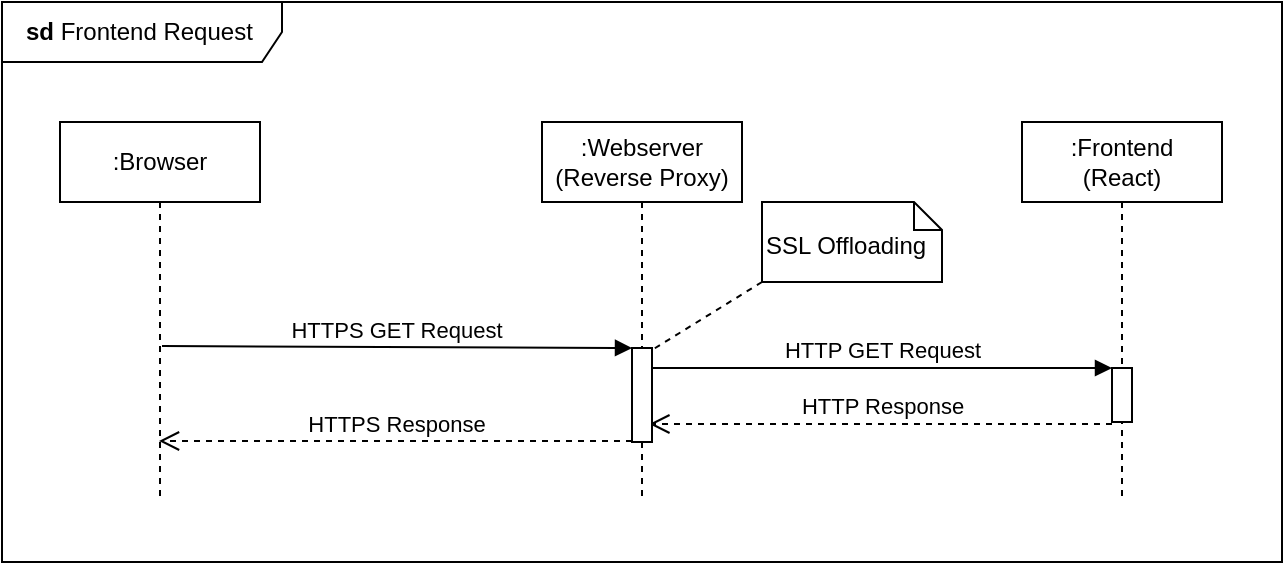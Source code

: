 <mxfile version="12.9.7" type="device"><diagram id="XcQv102p2kQ3DW4gVsZR" name="Page-1"><mxGraphModel dx="1163" dy="673" grid="1" gridSize="10" guides="1" tooltips="1" connect="1" arrows="1" fold="1" page="1" pageScale="1" pageWidth="827" pageHeight="1169" math="0" shadow="0"><root><mxCell id="0"/><mxCell id="1" parent="0"/><mxCell id="Q8wjXRVlgArIjfCmUKsD-27" value="&lt;b&gt;sd&lt;/b&gt; Frontend Request" style="shape=umlFrame;whiteSpace=wrap;html=1;width=140;height=30;align=left;spacingLeft=10;" vertex="1" parent="1"><mxGeometry x="40" y="40" width="640" height="280" as="geometry"/></mxCell><mxCell id="Q8wjXRVlgArIjfCmUKsD-3" value=":Browser" style="shape=umlLifeline;perimeter=lifelinePerimeter;whiteSpace=wrap;html=1;container=1;collapsible=0;recursiveResize=0;outlineConnect=0;" vertex="1" parent="1"><mxGeometry x="69" y="100" width="100" height="190" as="geometry"/></mxCell><mxCell id="Q8wjXRVlgArIjfCmUKsD-4" value=":Webserver (Reverse Proxy)" style="shape=umlLifeline;perimeter=lifelinePerimeter;whiteSpace=wrap;html=1;container=1;collapsible=0;recursiveResize=0;outlineConnect=0;" vertex="1" parent="1"><mxGeometry x="310" y="100" width="100" height="190" as="geometry"/></mxCell><mxCell id="Q8wjXRVlgArIjfCmUKsD-8" value="" style="html=1;points=[];perimeter=orthogonalPerimeter;" vertex="1" parent="Q8wjXRVlgArIjfCmUKsD-4"><mxGeometry x="45" y="113" width="10" height="10" as="geometry"/></mxCell><mxCell id="Q8wjXRVlgArIjfCmUKsD-9" value=":Frontend&lt;br&gt;(React)" style="shape=umlLifeline;perimeter=lifelinePerimeter;whiteSpace=wrap;html=1;container=1;collapsible=0;recursiveResize=0;outlineConnect=0;" vertex="1" parent="1"><mxGeometry x="550" y="100" width="100" height="190" as="geometry"/></mxCell><mxCell id="Q8wjXRVlgArIjfCmUKsD-10" value="" style="html=1;points=[];perimeter=orthogonalPerimeter;" vertex="1" parent="Q8wjXRVlgArIjfCmUKsD-9"><mxGeometry x="45" y="123" width="10" height="27" as="geometry"/></mxCell><mxCell id="Q8wjXRVlgArIjfCmUKsD-13" value="HTTP Response" style="html=1;verticalAlign=bottom;endArrow=open;dashed=1;endSize=8;entryX=0.867;entryY=0.1;entryDx=0;entryDy=0;entryPerimeter=0;" edge="1" parent="1"><mxGeometry relative="1" as="geometry"><mxPoint x="363.67" y="251" as="targetPoint"/><mxPoint x="595" y="251" as="sourcePoint"/></mxGeometry></mxCell><mxCell id="Q8wjXRVlgArIjfCmUKsD-14" value="HTTP GET Request" style="html=1;verticalAlign=bottom;endArrow=block;entryX=0;entryY=0;" edge="1" parent="1" source="Q8wjXRVlgArIjfCmUKsD-8" target="Q8wjXRVlgArIjfCmUKsD-10"><mxGeometry relative="1" as="geometry"><mxPoint x="399.667" y="223" as="sourcePoint"/></mxGeometry></mxCell><mxCell id="Q8wjXRVlgArIjfCmUKsD-17" value="&lt;br&gt;SSL Offloading" style="shape=note;whiteSpace=wrap;html=1;size=14;verticalAlign=top;align=left;spacingTop=-6;" vertex="1" parent="1"><mxGeometry x="420" y="140" width="90" height="40" as="geometry"/></mxCell><mxCell id="Q8wjXRVlgArIjfCmUKsD-18" value="" style="html=1;verticalAlign=bottom;endArrow=none;dashed=1;endSize=8;entryX=1;entryY=0.1;entryDx=0;entryDy=0;entryPerimeter=0;exitX=0;exitY=1;exitDx=0;exitDy=0;exitPerimeter=0;endFill=0;" edge="1" parent="1" source="Q8wjXRVlgArIjfCmUKsD-17" target="Q8wjXRVlgArIjfCmUKsD-8"><mxGeometry relative="1" as="geometry"><mxPoint x="660" y="180" as="sourcePoint"/><mxPoint x="580" y="180" as="targetPoint"/></mxGeometry></mxCell><mxCell id="Q8wjXRVlgArIjfCmUKsD-20" value="" style="html=1;points=[];perimeter=orthogonalPerimeter;" vertex="1" parent="1"><mxGeometry x="355" y="213" width="10" height="47" as="geometry"/></mxCell><mxCell id="Q8wjXRVlgArIjfCmUKsD-21" value="HTTPS GET Request" style="html=1;verticalAlign=bottom;startArrow=none;endArrow=block;startSize=8;exitX=0.51;exitY=0.272;exitDx=0;exitDy=0;exitPerimeter=0;startFill=0;" edge="1" parent="1" target="Q8wjXRVlgArIjfCmUKsD-20"><mxGeometry relative="1" as="geometry"><mxPoint x="120" y="212.04" as="sourcePoint"/></mxGeometry></mxCell><mxCell id="Q8wjXRVlgArIjfCmUKsD-22" value="HTTPS Response" style="html=1;verticalAlign=bottom;endArrow=open;dashed=1;endSize=8;exitX=0;exitY=0.95;" edge="1" parent="1"><mxGeometry relative="1" as="geometry"><mxPoint x="118.5" y="259.5" as="targetPoint"/><mxPoint x="355" y="259.5" as="sourcePoint"/></mxGeometry></mxCell></root></mxGraphModel></diagram></mxfile>